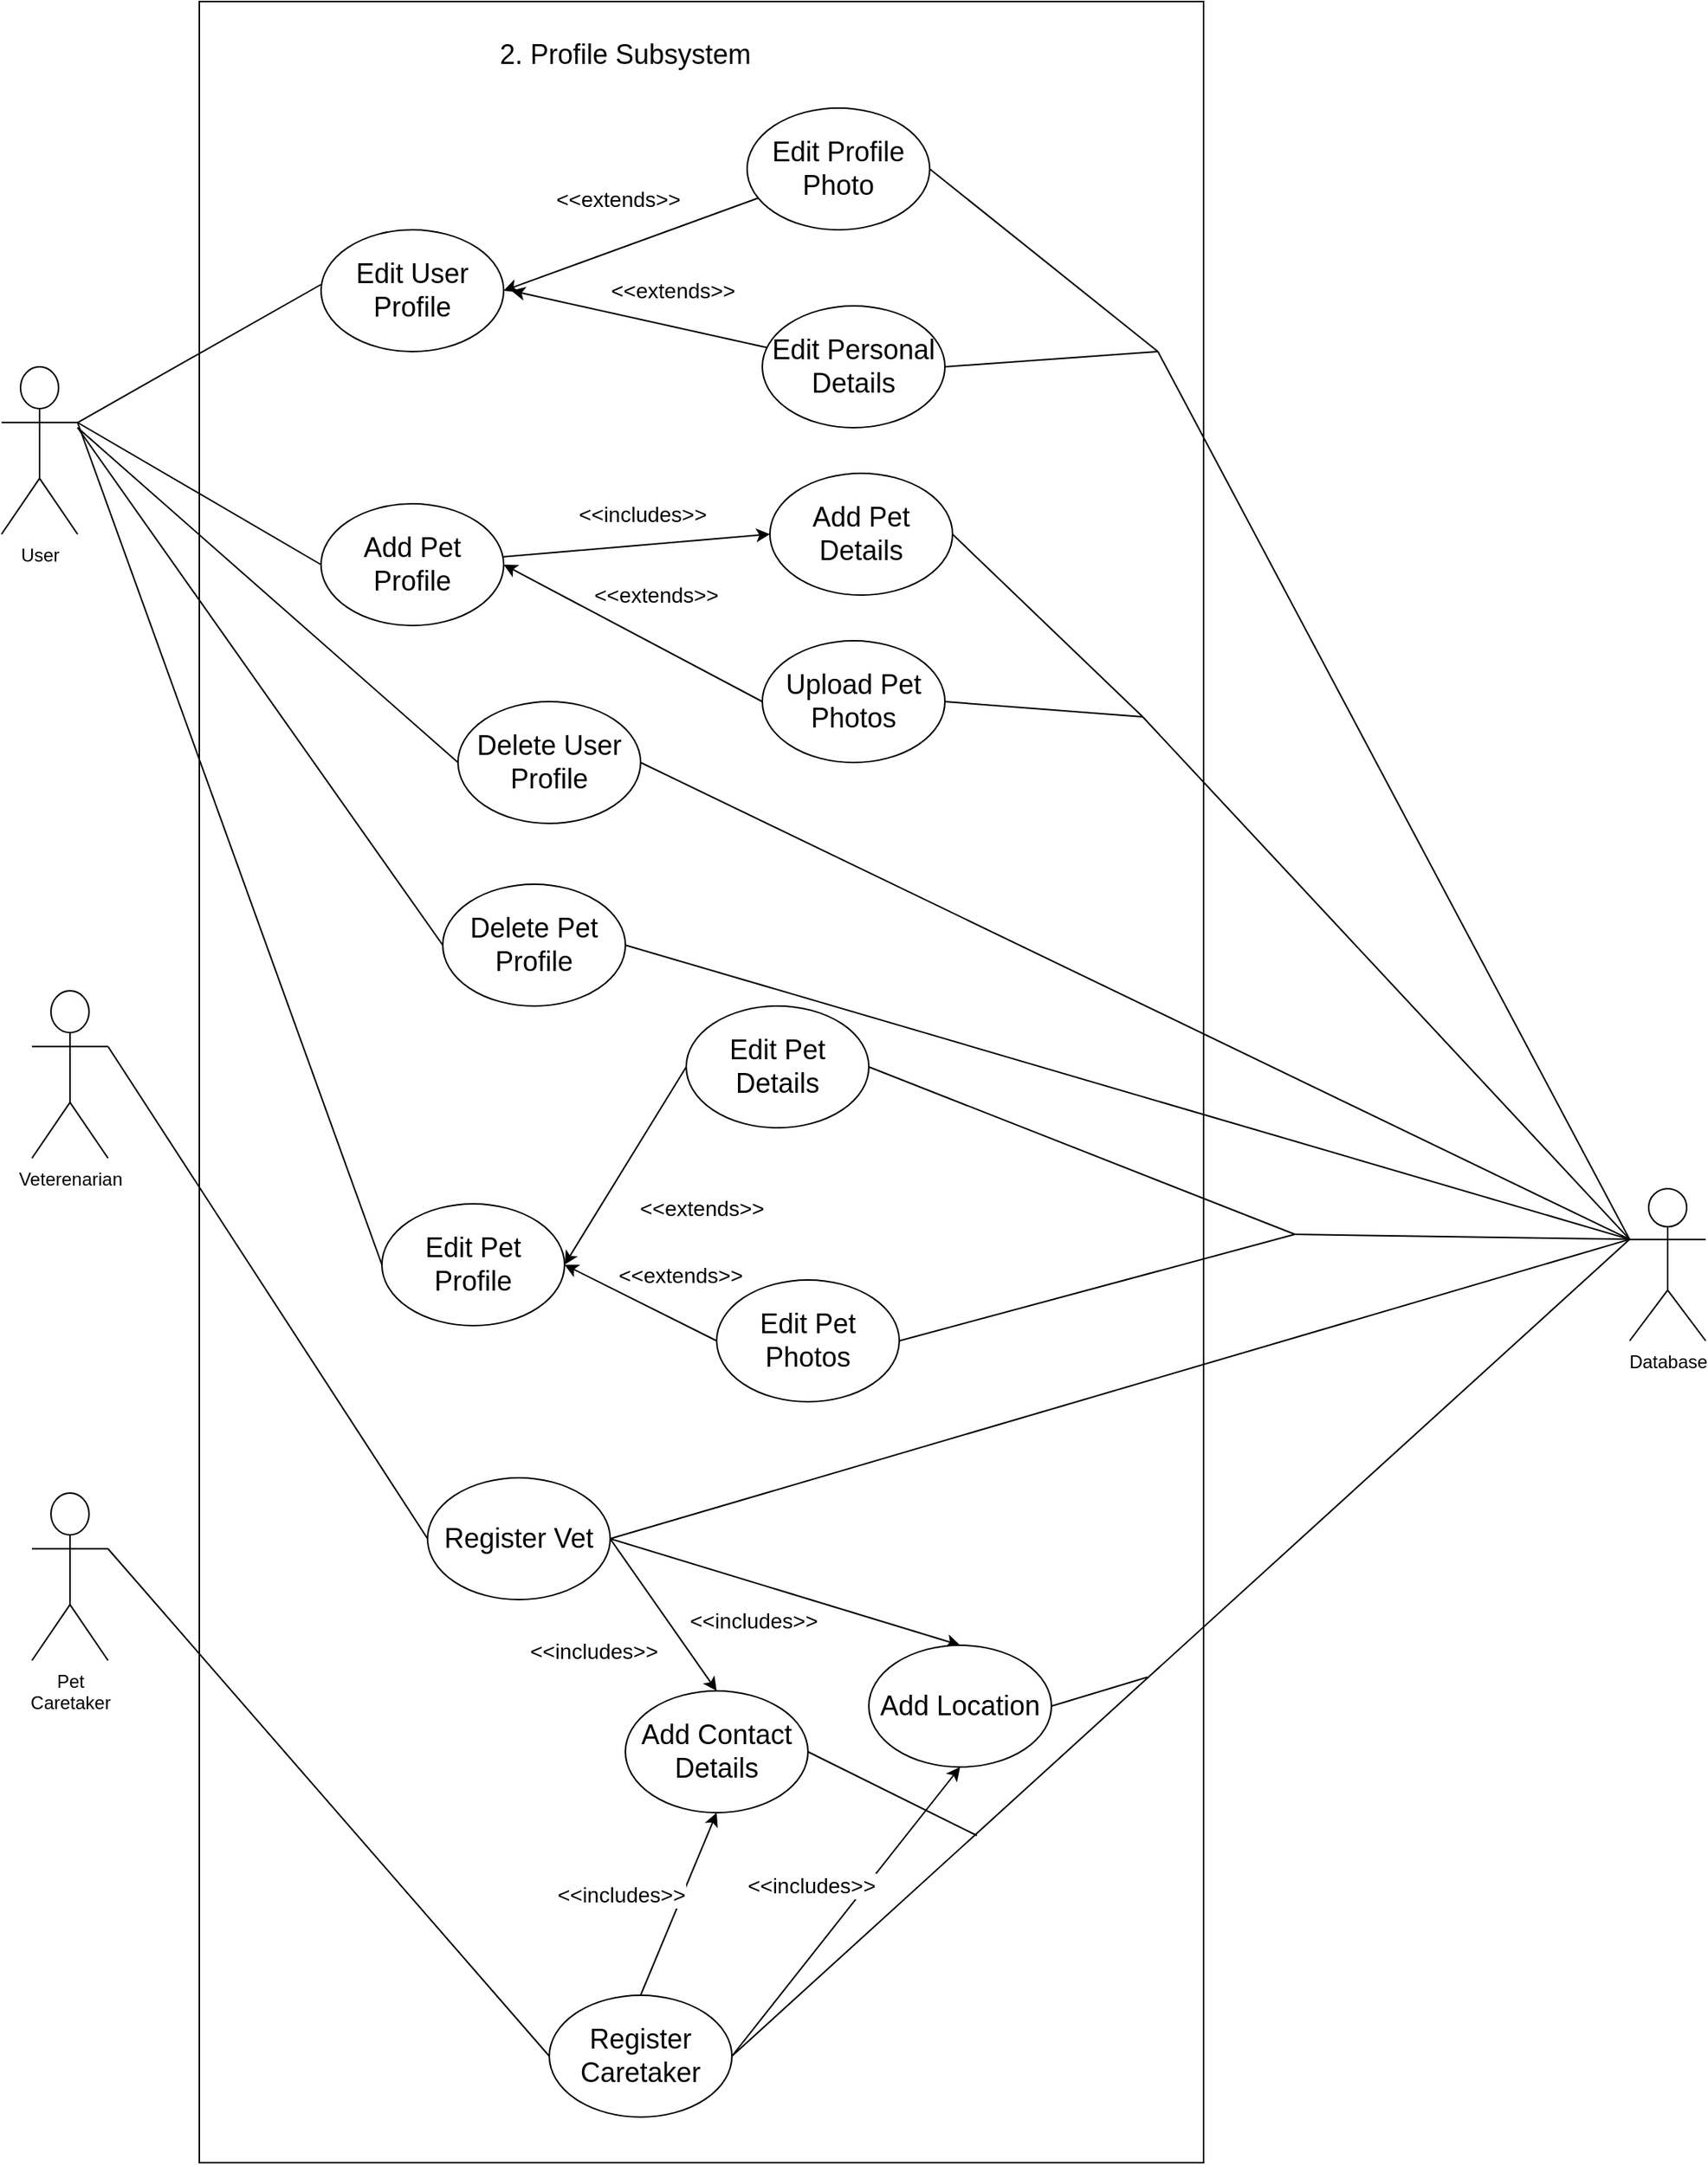 <mxfile>
    <diagram id="Lc6ubmWDAbJtyx3qvAJk" name="Page-1">
        <mxGraphModel dx="1567" dy="1124" grid="1" gridSize="10" guides="1" tooltips="1" connect="1" arrows="1" fold="1" page="1" pageScale="1" pageWidth="850" pageHeight="1100" math="0" shadow="0">
            <root>
                <mxCell id="0"/>
                <mxCell id="1" parent="0"/>
                <mxCell id="2" value="" style="rounded=0;whiteSpace=wrap;html=1;" parent="1" vertex="1">
                    <mxGeometry x="160" y="100" width="660" height="1420" as="geometry"/>
                </mxCell>
                <mxCell id="3" style="edgeStyle=none;html=1;fontSize=12;endArrow=none;endFill=0;entryX=-0.001;entryY=0.45;entryDx=0;entryDy=0;entryPerimeter=0;exitX=1;exitY=0.333;exitDx=0;exitDy=0;exitPerimeter=0;" parent="1" source="4" target="9" edge="1">
                    <mxGeometry relative="1" as="geometry"/>
                </mxCell>
                <mxCell id="4" value="User" style="shape=umlActor;verticalLabelPosition=bottom;verticalAlign=top;html=1;outlineConnect=0;" parent="1" vertex="1">
                    <mxGeometry x="30" y="340" width="50" height="110" as="geometry"/>
                </mxCell>
                <mxCell id="5" value="Database" style="shape=umlActor;verticalLabelPosition=bottom;verticalAlign=top;html=1;outlineConnect=0;" parent="1" vertex="1">
                    <mxGeometry x="1100" y="880" width="50" height="100" as="geometry"/>
                </mxCell>
                <mxCell id="6" value="2. Profile Subsystem" style="text;html=1;strokeColor=none;fillColor=none;align=center;verticalAlign=middle;whiteSpace=wrap;rounded=0;fontSize=18;" parent="1" vertex="1">
                    <mxGeometry x="345" y="120" width="190" height="30" as="geometry"/>
                </mxCell>
                <mxCell id="9" value="Edit User Profile" style="ellipse;whiteSpace=wrap;html=1;fontSize=18;" parent="1" vertex="1">
                    <mxGeometry x="240" y="250" width="120" height="80" as="geometry"/>
                </mxCell>
                <mxCell id="11" value="Edit Pet Profile" style="ellipse;whiteSpace=wrap;html=1;fontSize=18;" parent="1" vertex="1">
                    <mxGeometry x="280" y="890" width="120" height="80" as="geometry"/>
                </mxCell>
                <mxCell id="44" style="edgeStyle=none;html=1;entryX=0;entryY=0.5;entryDx=0;entryDy=0;fontSize=14;" edge="1" parent="1" source="12" target="43">
                    <mxGeometry relative="1" as="geometry"/>
                </mxCell>
                <mxCell id="45" value="&amp;lt;&amp;lt;includes&amp;gt;&amp;gt;" style="edgeLabel;html=1;align=center;verticalAlign=middle;resizable=0;points=[];fontSize=14;" vertex="1" connectable="0" parent="44">
                    <mxGeometry x="0.31" relative="1" as="geometry">
                        <mxPoint x="-24" y="-18" as="offset"/>
                    </mxGeometry>
                </mxCell>
                <mxCell id="12" value="Add Pet Profile" style="ellipse;whiteSpace=wrap;html=1;fontSize=18;" parent="1" vertex="1">
                    <mxGeometry x="240" y="430" width="120" height="80" as="geometry"/>
                </mxCell>
                <mxCell id="13" style="edgeStyle=none;html=1;fontSize=12;endArrow=none;endFill=0;entryX=0;entryY=0.5;entryDx=0;entryDy=0;exitX=1;exitY=0.333;exitDx=0;exitDy=0;exitPerimeter=0;" parent="1" source="4" target="12" edge="1">
                    <mxGeometry relative="1" as="geometry">
                        <mxPoint x="90" y="460" as="sourcePoint"/>
                        <mxPoint x="279.88" y="256" as="targetPoint"/>
                    </mxGeometry>
                </mxCell>
                <mxCell id="14" style="edgeStyle=none;html=1;fontSize=12;endArrow=none;endFill=0;entryX=0;entryY=0.333;entryDx=0;entryDy=0;entryPerimeter=0;" parent="1" target="5" edge="1">
                    <mxGeometry relative="1" as="geometry">
                        <mxPoint x="780" y="570" as="sourcePoint"/>
                        <mxPoint x="289.88" y="266" as="targetPoint"/>
                    </mxGeometry>
                </mxCell>
                <mxCell id="16" value="Delete User Profile" style="ellipse;whiteSpace=wrap;html=1;fontSize=18;" parent="1" vertex="1">
                    <mxGeometry x="330" y="560" width="120" height="80" as="geometry"/>
                </mxCell>
                <mxCell id="17" style="edgeStyle=none;html=1;fontSize=12;endArrow=none;endFill=0;entryX=0;entryY=0.5;entryDx=0;entryDy=0;" parent="1" target="16" edge="1">
                    <mxGeometry relative="1" as="geometry">
                        <mxPoint x="80" y="380" as="sourcePoint"/>
                        <mxPoint x="289.88" y="376" as="targetPoint"/>
                    </mxGeometry>
                </mxCell>
                <mxCell id="18" style="edgeStyle=none;html=1;fontSize=12;endArrow=none;endFill=0;exitX=1;exitY=0.5;exitDx=0;exitDy=0;entryX=0;entryY=0.333;entryDx=0;entryDy=0;entryPerimeter=0;" parent="1" source="16" target="5" edge="1">
                    <mxGeometry relative="1" as="geometry">
                        <mxPoint x="110" y="590" as="sourcePoint"/>
                        <mxPoint x="760" y="400" as="targetPoint"/>
                    </mxGeometry>
                </mxCell>
                <mxCell id="19" value="Delete Pet Profile" style="ellipse;whiteSpace=wrap;html=1;fontSize=18;" parent="1" vertex="1">
                    <mxGeometry x="320" y="680" width="120" height="80" as="geometry"/>
                </mxCell>
                <mxCell id="23" value="Pet&lt;br&gt;Caretaker" style="shape=umlActor;verticalLabelPosition=bottom;verticalAlign=top;html=1;outlineConnect=0;" parent="1" vertex="1">
                    <mxGeometry x="50" y="1080" width="50" height="110" as="geometry"/>
                </mxCell>
                <mxCell id="24" value="Veterenarian" style="shape=umlActor;verticalLabelPosition=bottom;verticalAlign=top;html=1;outlineConnect=0;" parent="1" vertex="1">
                    <mxGeometry x="50" y="750" width="50" height="110" as="geometry"/>
                </mxCell>
                <mxCell id="26" value="Register Vet" style="ellipse;whiteSpace=wrap;html=1;fontSize=18;" parent="1" vertex="1">
                    <mxGeometry x="310" y="1070" width="120" height="80" as="geometry"/>
                </mxCell>
                <mxCell id="27" style="edgeStyle=none;html=1;fontSize=12;endArrow=none;endFill=0;entryX=0;entryY=0.5;entryDx=0;entryDy=0;exitX=1;exitY=0.333;exitDx=0;exitDy=0;exitPerimeter=0;" parent="1" source="24" target="26" edge="1">
                    <mxGeometry relative="1" as="geometry">
                        <mxPoint x="120" y="716.667" as="sourcePoint"/>
                        <mxPoint x="319.88" y="596" as="targetPoint"/>
                    </mxGeometry>
                </mxCell>
                <mxCell id="28" style="edgeStyle=none;html=1;fontSize=12;endArrow=none;endFill=0;exitX=1;exitY=0.5;exitDx=0;exitDy=0;entryX=0;entryY=0.333;entryDx=0;entryDy=0;entryPerimeter=0;" parent="1" source="26" edge="1" target="5">
                    <mxGeometry relative="1" as="geometry">
                        <mxPoint x="140" y="810" as="sourcePoint"/>
                        <mxPoint x="750" y="560" as="targetPoint"/>
                    </mxGeometry>
                </mxCell>
                <mxCell id="30" value="Register Caretaker" style="ellipse;whiteSpace=wrap;html=1;fontSize=18;" parent="1" vertex="1">
                    <mxGeometry x="390" y="1410" width="120" height="80" as="geometry"/>
                </mxCell>
                <mxCell id="31" style="edgeStyle=none;html=1;fontSize=12;endArrow=none;endFill=0;entryX=0;entryY=0.5;entryDx=0;entryDy=0;exitX=1;exitY=0.333;exitDx=0;exitDy=0;exitPerimeter=0;" parent="1" source="23" target="30" edge="1">
                    <mxGeometry relative="1" as="geometry">
                        <mxPoint x="130" y="906.667" as="sourcePoint"/>
                        <mxPoint x="349.88" y="796" as="targetPoint"/>
                    </mxGeometry>
                </mxCell>
                <mxCell id="32" style="edgeStyle=none;html=1;fontSize=12;endArrow=none;endFill=0;exitX=1;exitY=0.5;exitDx=0;exitDy=0;entryX=0;entryY=0.333;entryDx=0;entryDy=0;entryPerimeter=0;" parent="1" source="30" edge="1" target="5">
                    <mxGeometry relative="1" as="geometry">
                        <mxPoint x="170" y="1010" as="sourcePoint"/>
                        <mxPoint x="750" y="560" as="targetPoint"/>
                    </mxGeometry>
                </mxCell>
                <mxCell id="33" style="edgeStyle=none;html=1;fontSize=12;endArrow=none;endFill=0;entryX=0;entryY=0.5;entryDx=0;entryDy=0;exitX=1;exitY=0.333;exitDx=0;exitDy=0;exitPerimeter=0;" edge="1" parent="1" source="4" target="11">
                    <mxGeometry relative="1" as="geometry">
                        <mxPoint x="90" y="390" as="sourcePoint"/>
                        <mxPoint x="290" y="500" as="targetPoint"/>
                    </mxGeometry>
                </mxCell>
                <mxCell id="34" style="edgeStyle=none;html=1;fontSize=12;endArrow=none;endFill=0;entryX=0;entryY=0.5;entryDx=0;entryDy=0;" edge="1" parent="1" target="19">
                    <mxGeometry relative="1" as="geometry">
                        <mxPoint x="80" y="380" as="sourcePoint"/>
                        <mxPoint x="290" y="680" as="targetPoint"/>
                    </mxGeometry>
                </mxCell>
                <mxCell id="35" style="edgeStyle=none;html=1;fontSize=12;endArrow=none;endFill=0;exitX=1;exitY=0.5;exitDx=0;exitDy=0;entryX=0;entryY=0.333;entryDx=0;entryDy=0;entryPerimeter=0;" edge="1" parent="1" source="19" target="5">
                    <mxGeometry relative="1" as="geometry">
                        <mxPoint x="620" y="300" as="sourcePoint"/>
                        <mxPoint x="750" y="560" as="targetPoint"/>
                    </mxGeometry>
                </mxCell>
                <mxCell id="36" style="edgeStyle=none;html=1;fontSize=12;endArrow=none;endFill=0;entryX=0;entryY=0.333;entryDx=0;entryDy=0;entryPerimeter=0;" edge="1" parent="1" target="5">
                    <mxGeometry relative="1" as="geometry">
                        <mxPoint x="880" y="910" as="sourcePoint"/>
                        <mxPoint x="750" y="560" as="targetPoint"/>
                    </mxGeometry>
                </mxCell>
                <mxCell id="38" style="edgeStyle=none;html=1;entryX=1;entryY=0.5;entryDx=0;entryDy=0;" edge="1" parent="1" source="37" target="9">
                    <mxGeometry relative="1" as="geometry"/>
                </mxCell>
                <mxCell id="39" value="&lt;font style=&quot;font-size: 14px;&quot;&gt;&amp;lt;&amp;lt;extends&amp;gt;&amp;gt;&lt;/font&gt;" style="edgeLabel;html=1;align=center;verticalAlign=middle;resizable=0;points=[];" vertex="1" connectable="0" parent="38">
                    <mxGeometry x="-0.321" y="-4" relative="1" as="geometry">
                        <mxPoint x="-34" y="-16" as="offset"/>
                    </mxGeometry>
                </mxCell>
                <mxCell id="37" value="Edit Profile Photo" style="ellipse;whiteSpace=wrap;html=1;fontSize=18;" vertex="1" parent="1">
                    <mxGeometry x="520" y="170" width="120" height="80" as="geometry"/>
                </mxCell>
                <mxCell id="40" style="edgeStyle=none;html=1;" edge="1" parent="1" source="42">
                    <mxGeometry relative="1" as="geometry">
                        <mxPoint x="365" y="290" as="targetPoint"/>
                    </mxGeometry>
                </mxCell>
                <mxCell id="41" value="&lt;font style=&quot;font-size: 14px;&quot;&gt;&amp;lt;&amp;lt;extends&amp;gt;&amp;gt;&lt;/font&gt;" style="edgeLabel;html=1;align=center;verticalAlign=middle;resizable=0;points=[];" vertex="1" connectable="0" parent="40">
                    <mxGeometry x="-0.321" y="-4" relative="1" as="geometry">
                        <mxPoint x="-6" y="-21" as="offset"/>
                    </mxGeometry>
                </mxCell>
                <mxCell id="42" value="Edit Personal&lt;br&gt;Details" style="ellipse;whiteSpace=wrap;html=1;fontSize=18;" vertex="1" parent="1">
                    <mxGeometry x="530" y="300" width="120" height="80" as="geometry"/>
                </mxCell>
                <mxCell id="43" value="Add Pet Details" style="ellipse;whiteSpace=wrap;html=1;fontSize=18;" vertex="1" parent="1">
                    <mxGeometry x="535" y="410" width="120" height="80" as="geometry"/>
                </mxCell>
                <mxCell id="46" style="edgeStyle=none;html=1;fontSize=12;endArrow=none;endFill=0;exitX=1;exitY=0.5;exitDx=0;exitDy=0;" edge="1" parent="1" source="37">
                    <mxGeometry relative="1" as="geometry">
                        <mxPoint x="610" y="287" as="sourcePoint"/>
                        <mxPoint x="790" y="330" as="targetPoint"/>
                    </mxGeometry>
                </mxCell>
                <mxCell id="47" style="edgeStyle=none;html=1;fontSize=12;endArrow=none;endFill=0;exitX=1;exitY=0.5;exitDx=0;exitDy=0;" edge="1" parent="1" source="42">
                    <mxGeometry relative="1" as="geometry">
                        <mxPoint x="700" y="330" as="sourcePoint"/>
                        <mxPoint x="790" y="330" as="targetPoint"/>
                    </mxGeometry>
                </mxCell>
                <mxCell id="48" style="edgeStyle=none;html=1;fontSize=12;endArrow=none;endFill=0;entryX=0;entryY=0.333;entryDx=0;entryDy=0;entryPerimeter=0;" edge="1" parent="1" target="5">
                    <mxGeometry relative="1" as="geometry">
                        <mxPoint x="790" y="330" as="sourcePoint"/>
                        <mxPoint x="800" y="340" as="targetPoint"/>
                    </mxGeometry>
                </mxCell>
                <mxCell id="49" value="Upload Pet Photos" style="ellipse;whiteSpace=wrap;html=1;fontSize=18;" vertex="1" parent="1">
                    <mxGeometry x="530" y="520" width="120" height="80" as="geometry"/>
                </mxCell>
                <mxCell id="50" style="edgeStyle=none;html=1;entryX=1;entryY=0.5;entryDx=0;entryDy=0;fontSize=14;exitX=0;exitY=0.5;exitDx=0;exitDy=0;" edge="1" parent="1" source="49" target="12">
                    <mxGeometry relative="1" as="geometry">
                        <mxPoint x="369.513" y="474.916" as="sourcePoint"/>
                        <mxPoint x="545" y="460" as="targetPoint"/>
                    </mxGeometry>
                </mxCell>
                <mxCell id="51" value="&amp;lt;&amp;lt;extends&amp;gt;&amp;gt;" style="edgeLabel;html=1;align=center;verticalAlign=middle;resizable=0;points=[];fontSize=14;" vertex="1" connectable="0" parent="50">
                    <mxGeometry x="0.31" relative="1" as="geometry">
                        <mxPoint x="41" y="-11" as="offset"/>
                    </mxGeometry>
                </mxCell>
                <mxCell id="52" style="edgeStyle=none;html=1;fontSize=12;endArrow=none;endFill=0;exitX=1;exitY=0.5;exitDx=0;exitDy=0;" edge="1" parent="1" source="43">
                    <mxGeometry relative="1" as="geometry">
                        <mxPoint x="630" y="450" as="sourcePoint"/>
                        <mxPoint x="780" y="570" as="targetPoint"/>
                    </mxGeometry>
                </mxCell>
                <mxCell id="53" style="edgeStyle=none;html=1;fontSize=12;endArrow=none;endFill=0;exitX=1;exitY=0.5;exitDx=0;exitDy=0;" edge="1" parent="1" source="49">
                    <mxGeometry relative="1" as="geometry">
                        <mxPoint x="640" y="580" as="sourcePoint"/>
                        <mxPoint x="780" y="570" as="targetPoint"/>
                    </mxGeometry>
                </mxCell>
                <mxCell id="56" value="Edit Pet Details" style="ellipse;whiteSpace=wrap;html=1;fontSize=18;" vertex="1" parent="1">
                    <mxGeometry x="480" y="760" width="120" height="80" as="geometry"/>
                </mxCell>
                <mxCell id="57" value="Edit Pet Photos" style="ellipse;whiteSpace=wrap;html=1;fontSize=18;" vertex="1" parent="1">
                    <mxGeometry x="500" y="940" width="120" height="80" as="geometry"/>
                </mxCell>
                <mxCell id="58" style="edgeStyle=none;html=1;entryX=1;entryY=0.5;entryDx=0;entryDy=0;fontSize=14;exitX=0;exitY=0.5;exitDx=0;exitDy=0;" edge="1" parent="1" source="57" target="11">
                    <mxGeometry relative="1" as="geometry">
                        <mxPoint x="400.003" y="854.916" as="sourcePoint"/>
                        <mxPoint x="390.49" y="850" as="targetPoint"/>
                    </mxGeometry>
                </mxCell>
                <mxCell id="59" value="&amp;lt;&amp;lt;extends&amp;gt;&amp;gt;" style="edgeLabel;html=1;align=center;verticalAlign=middle;resizable=0;points=[];fontSize=14;" vertex="1" connectable="0" parent="58">
                    <mxGeometry x="0.31" relative="1" as="geometry">
                        <mxPoint x="41" y="-11" as="offset"/>
                    </mxGeometry>
                </mxCell>
                <mxCell id="60" style="edgeStyle=none;html=1;entryX=1;entryY=0.5;entryDx=0;entryDy=0;fontSize=14;exitX=0;exitY=0.5;exitDx=0;exitDy=0;" edge="1" parent="1" source="56" target="11">
                    <mxGeometry relative="1" as="geometry">
                        <mxPoint x="560" y="830" as="sourcePoint"/>
                        <mxPoint x="450" y="830" as="targetPoint"/>
                    </mxGeometry>
                </mxCell>
                <mxCell id="61" value="&amp;lt;&amp;lt;extends&amp;gt;&amp;gt;" style="edgeLabel;html=1;align=center;verticalAlign=middle;resizable=0;points=[];fontSize=14;" vertex="1" connectable="0" parent="60">
                    <mxGeometry x="0.31" relative="1" as="geometry">
                        <mxPoint x="62" y="8" as="offset"/>
                    </mxGeometry>
                </mxCell>
                <mxCell id="64" style="edgeStyle=none;html=1;fontSize=12;endArrow=none;endFill=0;exitX=1;exitY=0.5;exitDx=0;exitDy=0;" edge="1" parent="1" source="56">
                    <mxGeometry relative="1" as="geometry">
                        <mxPoint x="645" y="670" as="sourcePoint"/>
                        <mxPoint x="880" y="910" as="targetPoint"/>
                    </mxGeometry>
                </mxCell>
                <mxCell id="65" style="edgeStyle=none;html=1;fontSize=12;endArrow=none;endFill=0;exitX=1;exitY=0.5;exitDx=0;exitDy=0;" edge="1" parent="1" source="57">
                    <mxGeometry relative="1" as="geometry">
                        <mxPoint x="640" y="780" as="sourcePoint"/>
                        <mxPoint x="880" y="910" as="targetPoint"/>
                    </mxGeometry>
                </mxCell>
                <mxCell id="66" style="edgeStyle=none;html=1;entryX=0.5;entryY=0;entryDx=0;entryDy=0;fontSize=14;exitX=1;exitY=0.5;exitDx=0;exitDy=0;" edge="1" parent="1" target="68" source="26">
                    <mxGeometry relative="1" as="geometry">
                        <mxPoint x="425.003" y="1124.916" as="sourcePoint"/>
                    </mxGeometry>
                </mxCell>
                <mxCell id="67" value="&amp;lt;&amp;lt;includes&amp;gt;&amp;gt;" style="edgeLabel;html=1;align=center;verticalAlign=middle;resizable=0;points=[];fontSize=14;" vertex="1" connectable="0" parent="66">
                    <mxGeometry x="0.31" relative="1" as="geometry">
                        <mxPoint x="-57" y="8" as="offset"/>
                    </mxGeometry>
                </mxCell>
                <mxCell id="68" value="Add Contact Details" style="ellipse;whiteSpace=wrap;html=1;fontSize=18;" vertex="1" parent="1">
                    <mxGeometry x="440" y="1210" width="120" height="80" as="geometry"/>
                </mxCell>
                <mxCell id="69" style="edgeStyle=none;html=1;fontSize=14;exitX=0.5;exitY=0;exitDx=0;exitDy=0;entryX=0.5;entryY=1;entryDx=0;entryDy=0;" edge="1" parent="1" source="30" target="68">
                    <mxGeometry relative="1" as="geometry">
                        <mxPoint x="420" y="1140" as="sourcePoint"/>
                        <mxPoint x="400" y="1350" as="targetPoint"/>
                    </mxGeometry>
                </mxCell>
                <mxCell id="70" value="&amp;lt;&amp;lt;includes&amp;gt;&amp;gt;" style="edgeLabel;html=1;align=center;verticalAlign=middle;resizable=0;points=[];fontSize=14;" vertex="1" connectable="0" parent="69">
                    <mxGeometry x="0.31" relative="1" as="geometry">
                        <mxPoint x="-46" y="12" as="offset"/>
                    </mxGeometry>
                </mxCell>
                <mxCell id="71" style="edgeStyle=none;html=1;entryX=0.5;entryY=0;entryDx=0;entryDy=0;fontSize=14;exitX=1;exitY=0.5;exitDx=0;exitDy=0;" edge="1" parent="1" target="73" source="26">
                    <mxGeometry relative="1" as="geometry">
                        <mxPoint x="460" y="1100" as="sourcePoint"/>
                    </mxGeometry>
                </mxCell>
                <mxCell id="72" value="&amp;lt;&amp;lt;includes&amp;gt;&amp;gt;" style="edgeLabel;html=1;align=center;verticalAlign=middle;resizable=0;points=[];fontSize=14;" vertex="1" connectable="0" parent="71">
                    <mxGeometry x="0.31" relative="1" as="geometry">
                        <mxPoint x="-57" y="8" as="offset"/>
                    </mxGeometry>
                </mxCell>
                <mxCell id="73" value="Add Location" style="ellipse;whiteSpace=wrap;html=1;fontSize=18;" vertex="1" parent="1">
                    <mxGeometry x="600" y="1180" width="120" height="80" as="geometry"/>
                </mxCell>
                <mxCell id="74" style="edgeStyle=none;html=1;fontSize=14;entryX=0.5;entryY=1;entryDx=0;entryDy=0;exitX=1;exitY=0.5;exitDx=0;exitDy=0;" edge="1" parent="1" target="73" source="30">
                    <mxGeometry relative="1" as="geometry">
                        <mxPoint x="462.426" y="1511.716" as="sourcePoint"/>
                        <mxPoint x="585" y="1340" as="targetPoint"/>
                    </mxGeometry>
                </mxCell>
                <mxCell id="75" value="&amp;lt;&amp;lt;includes&amp;gt;&amp;gt;" style="edgeLabel;html=1;align=center;verticalAlign=middle;resizable=0;points=[];fontSize=14;" vertex="1" connectable="0" parent="74">
                    <mxGeometry x="0.31" relative="1" as="geometry">
                        <mxPoint x="-46" y="12" as="offset"/>
                    </mxGeometry>
                </mxCell>
                <mxCell id="76" style="edgeStyle=none;html=1;fontSize=12;endArrow=none;endFill=0;exitX=1;exitY=0.5;exitDx=0;exitDy=0;" edge="1" parent="1" source="68">
                    <mxGeometry relative="1" as="geometry">
                        <mxPoint x="440.0" y="1120" as="sourcePoint"/>
                        <mxPoint x="671" y="1305" as="targetPoint"/>
                    </mxGeometry>
                </mxCell>
                <mxCell id="77" style="edgeStyle=none;html=1;fontSize=12;endArrow=none;endFill=0;exitX=1;exitY=0.5;exitDx=0;exitDy=0;" edge="1" parent="1" source="73">
                    <mxGeometry relative="1" as="geometry">
                        <mxPoint x="940" y="1270" as="sourcePoint"/>
                        <mxPoint x="783" y="1201" as="targetPoint"/>
                    </mxGeometry>
                </mxCell>
            </root>
        </mxGraphModel>
    </diagram>
</mxfile>